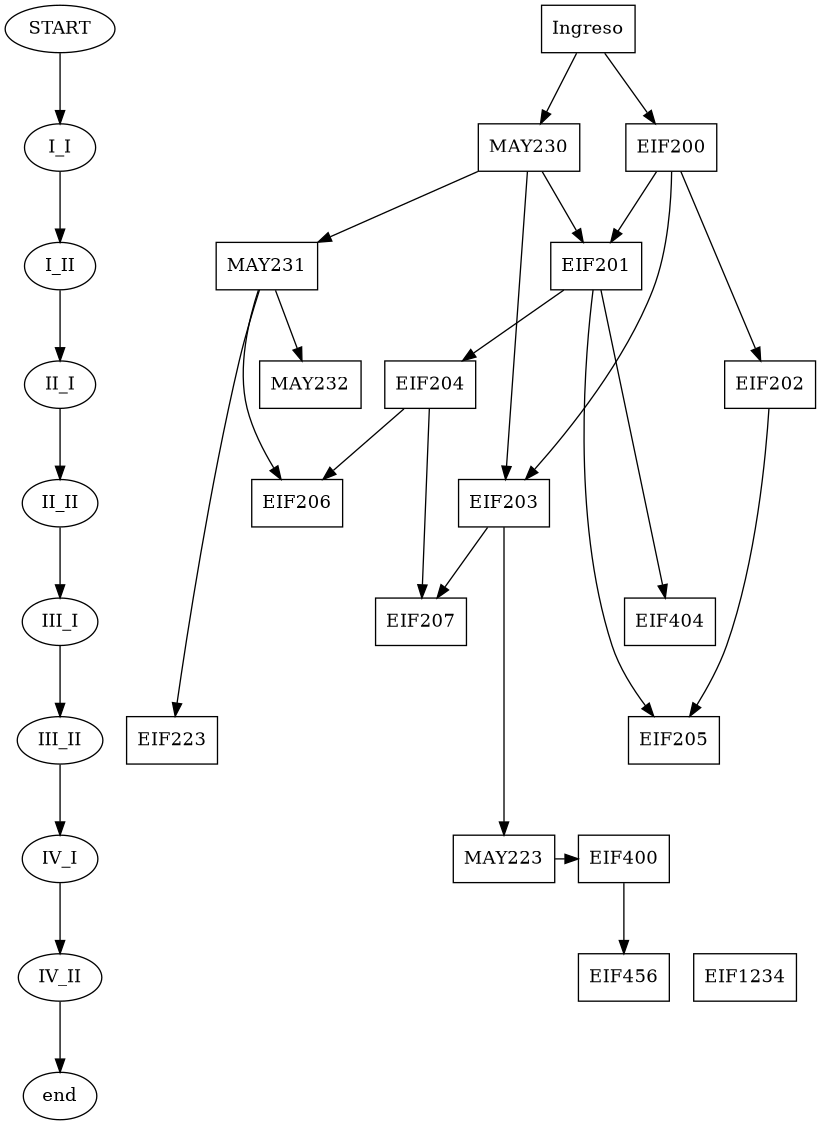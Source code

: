 digraph asde91 {
ranksep=.75; size = "7.5,7.5";

START -> I_I -> I_II -> II_I -> II_II -> III_I -> III_II -> IV_I -> IV_II -> "end";

node [shape=box];
{ rank = same; "Ingreso"; }
{ rank = same; "I_I"; "EIF200"}
{ rank = same; "I_I";"MAY230"}
{ rank = same; "I_II"; "EIF201";}
{ rank = same; "I_II";"MAY231";}
{ rank = same; "II_I"; "EIF204";}
{ rank = same; "II_I"; "MAY232";}
{ rank = same; "II_I"; "EIF202";}
{ rank = same; "II_II"; "EIF203";}
{ rank = same; "II_II"; "EIF206";}
{ rank = same; "III_I"; "EIF207";}
{ rank = same; "III_I"; "EIF404";}
{ rank = same; "III_II"; "EIF205";}
{ rank = same; "III_II"; "EIF223"; }
{ rank = same; "IV_I"; "MAY223"; }
{ rank = same; "IV_I"; "EIF400"; }
{ rank = same; "IV_II"; "EIF1234";}
{ rank = same; "IV_II"; "EIF456";}

"Ingreso" -> "EIF200";
"Ingreso" -> "MAY230";

"EIF200" -> "EIF201";
"MAY230" -> "MAY231";
"MAY230" -> "EIF201";

"EIF201" -> "EIF204";
"MAY231" -> "MAY232";
"EIF200" -> "EIF202";
"EIF200" -> "EIF203";
"MAY230" -> "EIF203";

"EIF204" -> "EIF206";
"MAY231" -> "EIF206";
"EIF203" -> "EIF207";
"EIF204" -> "EIF207";
"EIF201" -> "EIF404";
"EIF201" -> "EIF205";
"EIF202" -> "EIF205";
"MAY231" -> "EIF223";
"EIF203" -> "MAY223";

"MAY223" -> "EIF400"
"EIF400" -> "EIF456"

}

/*

{ rank = same; "I_I"; "EIF200";"MAY230"}
{ rank = same; I_II; "EIF201"; "MAY231";}
{ rank = same; II_I; "EIF204";"MAY232";"EIF202"}
{ rank = same; II_II; "EIF203";"EIF206"}
{ rank = same; III_I; "EIF207";"EIF404"}
{ rank = same; III_II; "EIF205";"EIF223" }
{ rank = same; IV_I; "MAY223";"EIF400" }
{ rank = same; IV_II; "EIF1234","EIF456"}
*/
